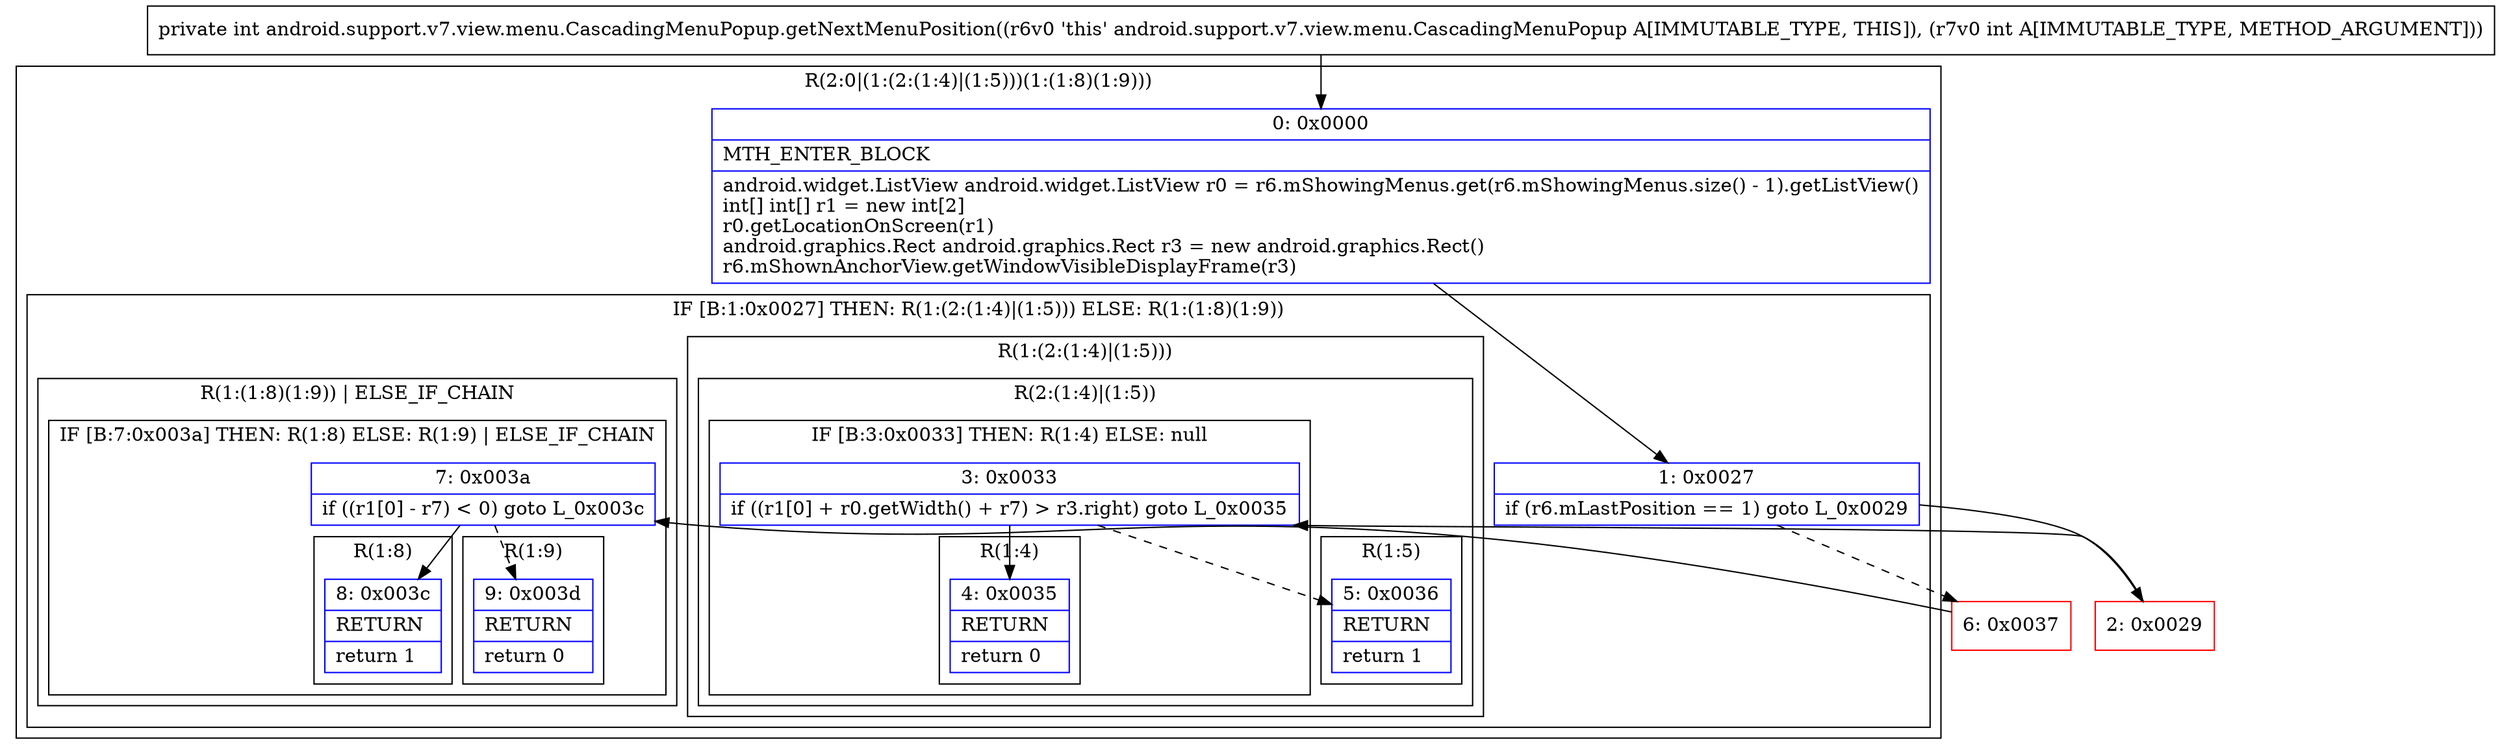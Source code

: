 digraph "CFG forandroid.support.v7.view.menu.CascadingMenuPopup.getNextMenuPosition(I)I" {
subgraph cluster_Region_283810698 {
label = "R(2:0|(1:(2:(1:4)|(1:5)))(1:(1:8)(1:9)))";
node [shape=record,color=blue];
Node_0 [shape=record,label="{0\:\ 0x0000|MTH_ENTER_BLOCK\l|android.widget.ListView android.widget.ListView r0 = r6.mShowingMenus.get(r6.mShowingMenus.size() \- 1).getListView()\lint[] int[] r1 = new int[2]\lr0.getLocationOnScreen(r1)\landroid.graphics.Rect android.graphics.Rect r3 = new android.graphics.Rect()\lr6.mShownAnchorView.getWindowVisibleDisplayFrame(r3)\l}"];
subgraph cluster_IfRegion_1800581714 {
label = "IF [B:1:0x0027] THEN: R(1:(2:(1:4)|(1:5))) ELSE: R(1:(1:8)(1:9))";
node [shape=record,color=blue];
Node_1 [shape=record,label="{1\:\ 0x0027|if (r6.mLastPosition == 1) goto L_0x0029\l}"];
subgraph cluster_Region_1874122902 {
label = "R(1:(2:(1:4)|(1:5)))";
node [shape=record,color=blue];
subgraph cluster_Region_798585110 {
label = "R(2:(1:4)|(1:5))";
node [shape=record,color=blue];
subgraph cluster_IfRegion_1776331710 {
label = "IF [B:3:0x0033] THEN: R(1:4) ELSE: null";
node [shape=record,color=blue];
Node_3 [shape=record,label="{3\:\ 0x0033|if ((r1[0] + r0.getWidth() + r7) \> r3.right) goto L_0x0035\l}"];
subgraph cluster_Region_1402819011 {
label = "R(1:4)";
node [shape=record,color=blue];
Node_4 [shape=record,label="{4\:\ 0x0035|RETURN\l|return 0\l}"];
}
}
subgraph cluster_Region_757316032 {
label = "R(1:5)";
node [shape=record,color=blue];
Node_5 [shape=record,label="{5\:\ 0x0036|RETURN\l|return 1\l}"];
}
}
}
subgraph cluster_Region_1679467674 {
label = "R(1:(1:8)(1:9)) | ELSE_IF_CHAIN\l";
node [shape=record,color=blue];
subgraph cluster_IfRegion_269239030 {
label = "IF [B:7:0x003a] THEN: R(1:8) ELSE: R(1:9) | ELSE_IF_CHAIN\l";
node [shape=record,color=blue];
Node_7 [shape=record,label="{7\:\ 0x003a|if ((r1[0] \- r7) \< 0) goto L_0x003c\l}"];
subgraph cluster_Region_15694030 {
label = "R(1:8)";
node [shape=record,color=blue];
Node_8 [shape=record,label="{8\:\ 0x003c|RETURN\l|return 1\l}"];
}
subgraph cluster_Region_960836185 {
label = "R(1:9)";
node [shape=record,color=blue];
Node_9 [shape=record,label="{9\:\ 0x003d|RETURN\l|return 0\l}"];
}
}
}
}
}
Node_2 [shape=record,color=red,label="{2\:\ 0x0029}"];
Node_6 [shape=record,color=red,label="{6\:\ 0x0037}"];
MethodNode[shape=record,label="{private int android.support.v7.view.menu.CascadingMenuPopup.getNextMenuPosition((r6v0 'this' android.support.v7.view.menu.CascadingMenuPopup A[IMMUTABLE_TYPE, THIS]), (r7v0 int A[IMMUTABLE_TYPE, METHOD_ARGUMENT])) }"];
MethodNode -> Node_0;
Node_0 -> Node_1;
Node_1 -> Node_2;
Node_1 -> Node_6[style=dashed];
Node_3 -> Node_4;
Node_3 -> Node_5[style=dashed];
Node_7 -> Node_8;
Node_7 -> Node_9[style=dashed];
Node_2 -> Node_3;
Node_6 -> Node_7;
}


